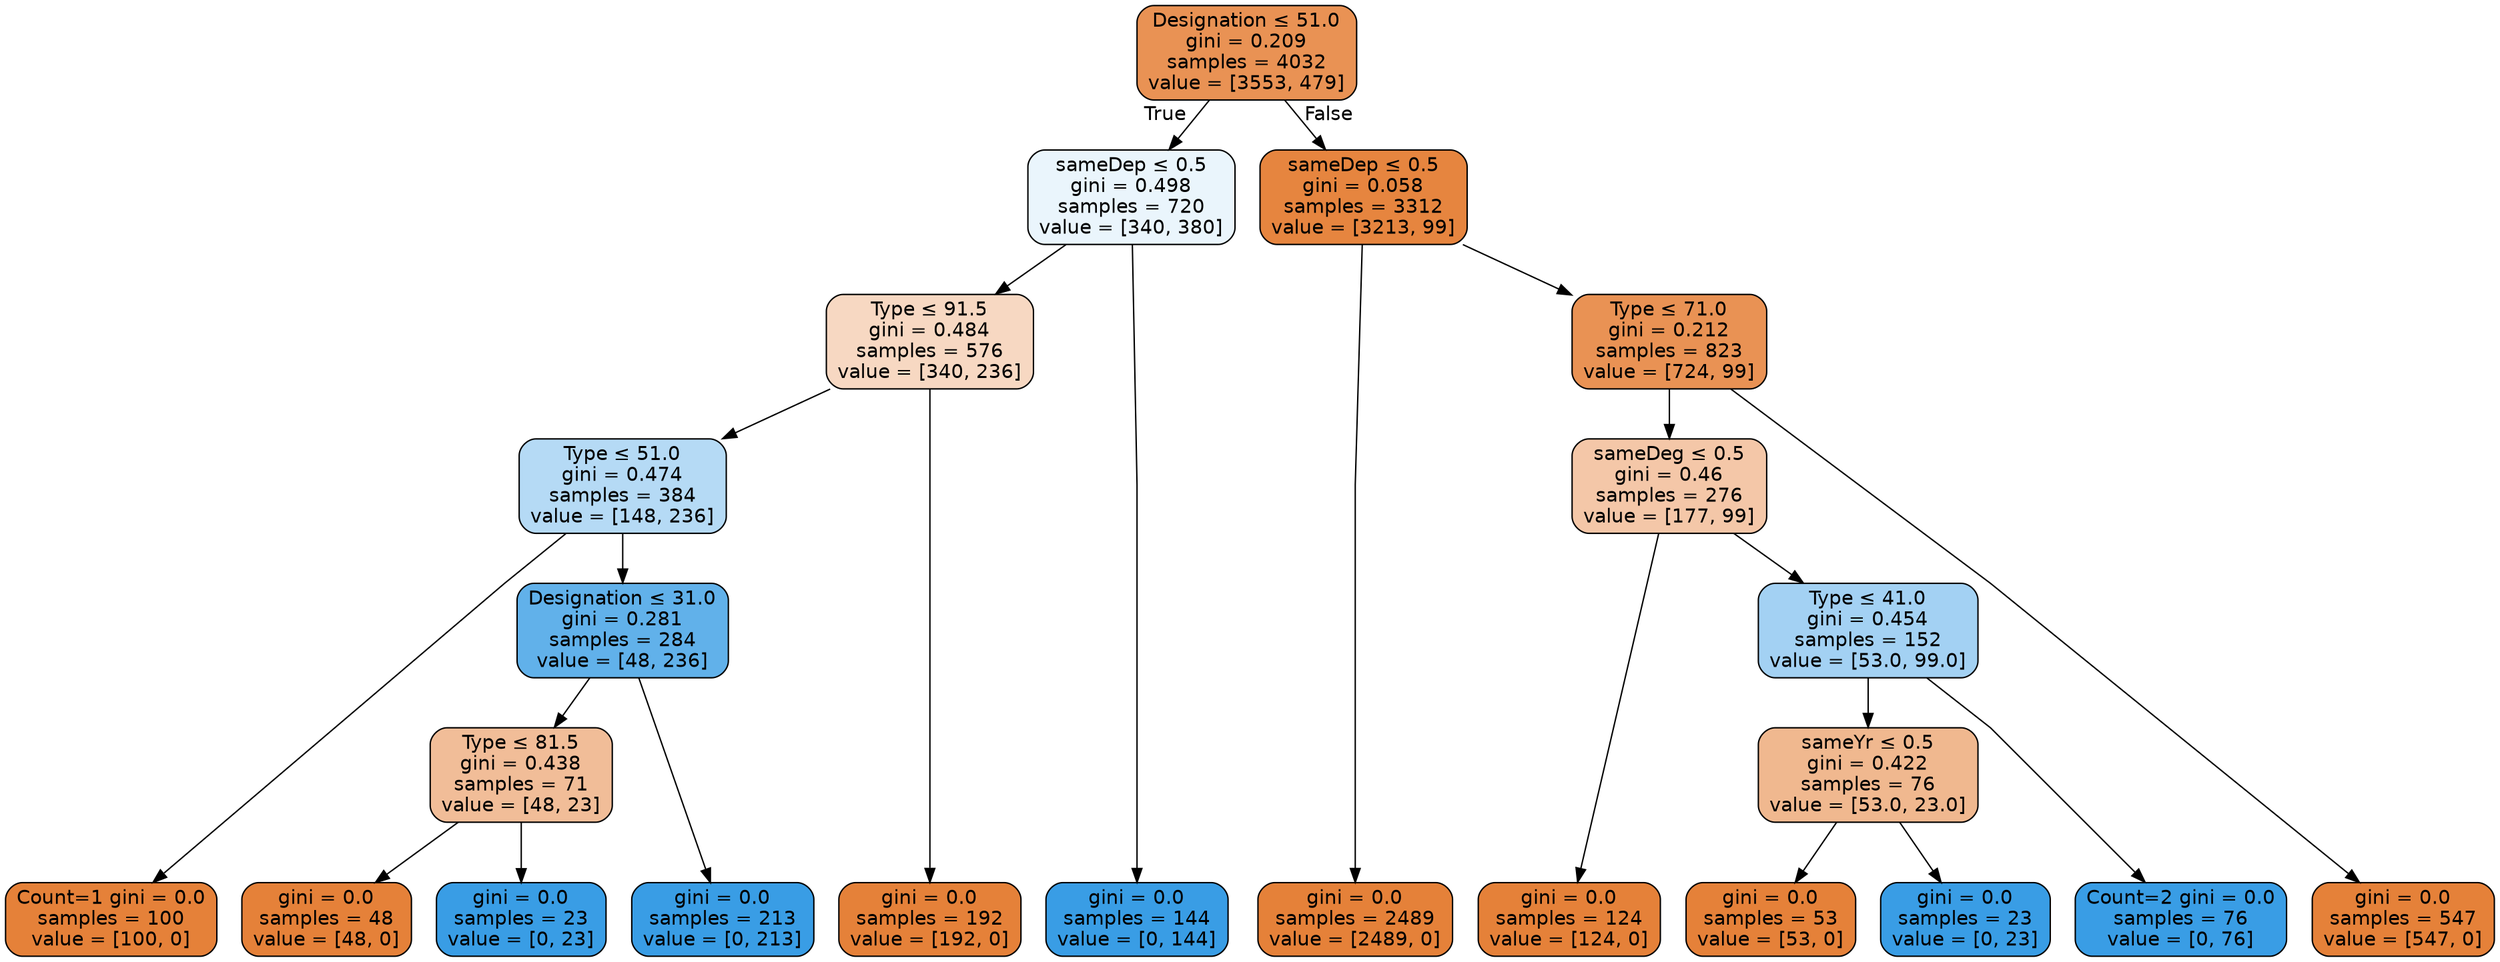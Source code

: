 digraph Tree {
node [shape=box, style="filled, rounded", color="black", fontname="helvetica"] ;
graph [ranksep=equally, splines=polyline] ;
edge [fontname="helvetica"] ;
0 [label=<Designation &le; 51.0<br/>gini = 0.209<br/>samples = 4032<br/>value = [3553, 479]>, fillcolor="#e99254"] ;
1 [label=<sameDep &le; 0.5<br/>gini = 0.498<br/>samples = 720<br/>value = [340, 380]>, fillcolor="#eaf5fc"] ;
0 -> 1 [labeldistance=2.5, labelangle=45, headlabel="True"] ;
2 [label=<Type &le; 91.5<br/>gini = 0.484<br/>samples = 576<br/>value = [340, 236]>, fillcolor="#f7d8c2"] ;
1 -> 2 ;
3 [label=<Type &le; 51.0<br/>gini = 0.474<br/>samples = 384<br/>value = [148, 236]>, fillcolor="#b5daf5"] ;
2 -> 3 ;
4 [label=<Count=1 gini = 0.0<br/>samples = 100<br/>value = [100, 0]>, fillcolor="#e58139"] ;
3 -> 4 ;
5 [label=<Designation &le; 31.0<br/>gini = 0.281<br/>samples = 284<br/>value = [48, 236]>, fillcolor="#61b1ea"] ;
3 -> 5 ;
6 [label=<Type &le; 81.5<br/>gini = 0.438<br/>samples = 71<br/>value = [48, 23]>, fillcolor="#f1bd98"] ;
5 -> 6 ;
7 [label=<gini = 0.0<br/>samples = 48<br/>value = [48, 0]>, fillcolor="#e58139"] ;
6 -> 7 ;
8 [label=<gini = 0.0<br/>samples = 23<br/>value = [0, 23]>, fillcolor="#399de5"] ;
6 -> 8 ;
9 [label=<gini = 0.0<br/>samples = 213<br/>value = [0, 213]>, fillcolor="#399de5"] ;
5 -> 9 ;
10 [label=<gini = 0.0<br/>samples = 192<br/>value = [192, 0]>, fillcolor="#e58139"] ;
2 -> 10 ;
11 [label=<gini = 0.0<br/>samples = 144<br/>value = [0, 144]>, fillcolor="#399de5"] ;
1 -> 11 ;
12 [label=<sameDep &le; 0.5<br/>gini = 0.058<br/>samples = 3312<br/>value = [3213, 99]>, fillcolor="#e6853f"] ;
0 -> 12 [labeldistance=2.5, labelangle=-45, headlabel="False"] ;
13 [label=<gini = 0.0<br/>samples = 2489<br/>value = [2489, 0]>, fillcolor="#e58139"] ;
12 -> 13 ;
14 [label=<Type &le; 71.0<br/>gini = 0.212<br/>samples = 823<br/>value = [724, 99]>, fillcolor="#e99254"] ;
12 -> 14 ;
15 [label=<sameDeg &le; 0.5<br/>gini = 0.46<br/>samples = 276<br/>value = [177, 99]>, fillcolor="#f4c7a8"] ;
14 -> 15 ;
16 [label=<gini = 0.0<br/>samples = 124<br/>value = [124, 0]>, fillcolor="#e58139"] ;
15 -> 16 ;
17 [label=<Type &le; 41.0<br/>gini = 0.454<br/>samples = 152<br/>value = [53.0, 99.0]>, fillcolor="#a3d1f3"] ;
15 -> 17 ;
18 [label=<sameYr &le; 0.5<br/>gini = 0.422<br/>samples = 76<br/>value = [53.0, 23.0]>, fillcolor="#f0b88f"] ;
17 -> 18 ;
19 [label=<gini = 0.0<br/>samples = 53<br/>value = [53, 0]>, fillcolor="#e58139"] ;
18 -> 19 ;
20 [label=<gini = 0.0<br/>samples = 23<br/>value = [0, 23]>, fillcolor="#399de5"] ;
18 -> 20 ;
21 [label=<Count=2 gini = 0.0<br/>samples = 76<br/>value = [0, 76]>, fillcolor="#399de5"] ;
17 -> 21 ;
22 [label=<gini = 0.0<br/>samples = 547<br/>value = [547, 0]>, fillcolor="#e58139"] ;
14 -> 22 ;
{rank=same ; 0} ;
{rank=same ; 1; 12} ;
{rank=same ; 2; 14} ;
{rank=same ; 3; 15} ;
{rank=same ; 5; 17} ;
{rank=same ; 6; 18} ;
{rank=same ; 4; 7; 8; 9; 10; 11; 13; 16; 19; 20; 21; 22} ;
}